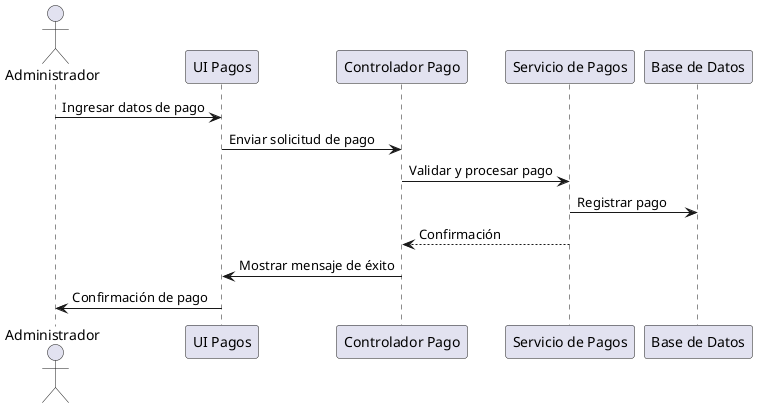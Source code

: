 @startuml
actor Administrador
participant "UI Pagos" as UI
participant "Controlador Pago" as CP
participant "Servicio de Pagos" as SP
participant "Base de Datos" as DB

Administrador -> UI: Ingresar datos de pago
UI -> CP: Enviar solicitud de pago
CP -> SP: Validar y procesar pago
SP -> DB: Registrar pago
SP --> CP: Confirmación
CP -> UI: Mostrar mensaje de éxito
UI -> Administrador: Confirmación de pago
@enduml